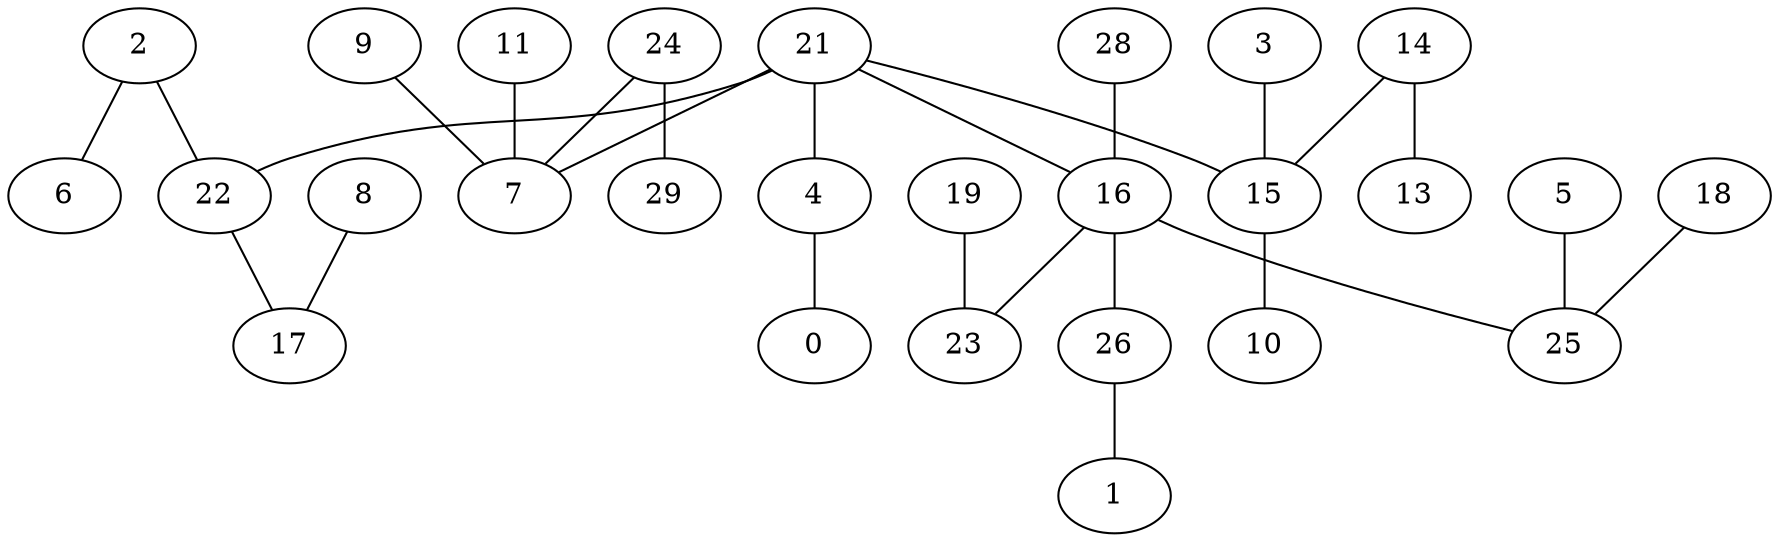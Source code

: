 graph BFS_grafoErdos_Renyi_30_39  {
0;
4;
21;
22;
7;
15;
16;
2;
17;
24;
11;
9;
14;
10;
3;
23;
26;
25;
28;
6;
8;
29;
13;
19;
1;
5;
18;
4 -- 0;
21 -- 4;
21 -- 22;
21 -- 7;
21 -- 15;
21 -- 16;
2 -- 22;
22 -- 17;
24 -- 7;
11 -- 7;
9 -- 7;
14 -- 15;
15 -- 10;
3 -- 15;
16 -- 23;
16 -- 26;
16 -- 25;
28 -- 16;
2 -- 6;
8 -- 17;
24 -- 29;
14 -- 13;
19 -- 23;
26 -- 1;
5 -- 25;
18 -- 25;
}